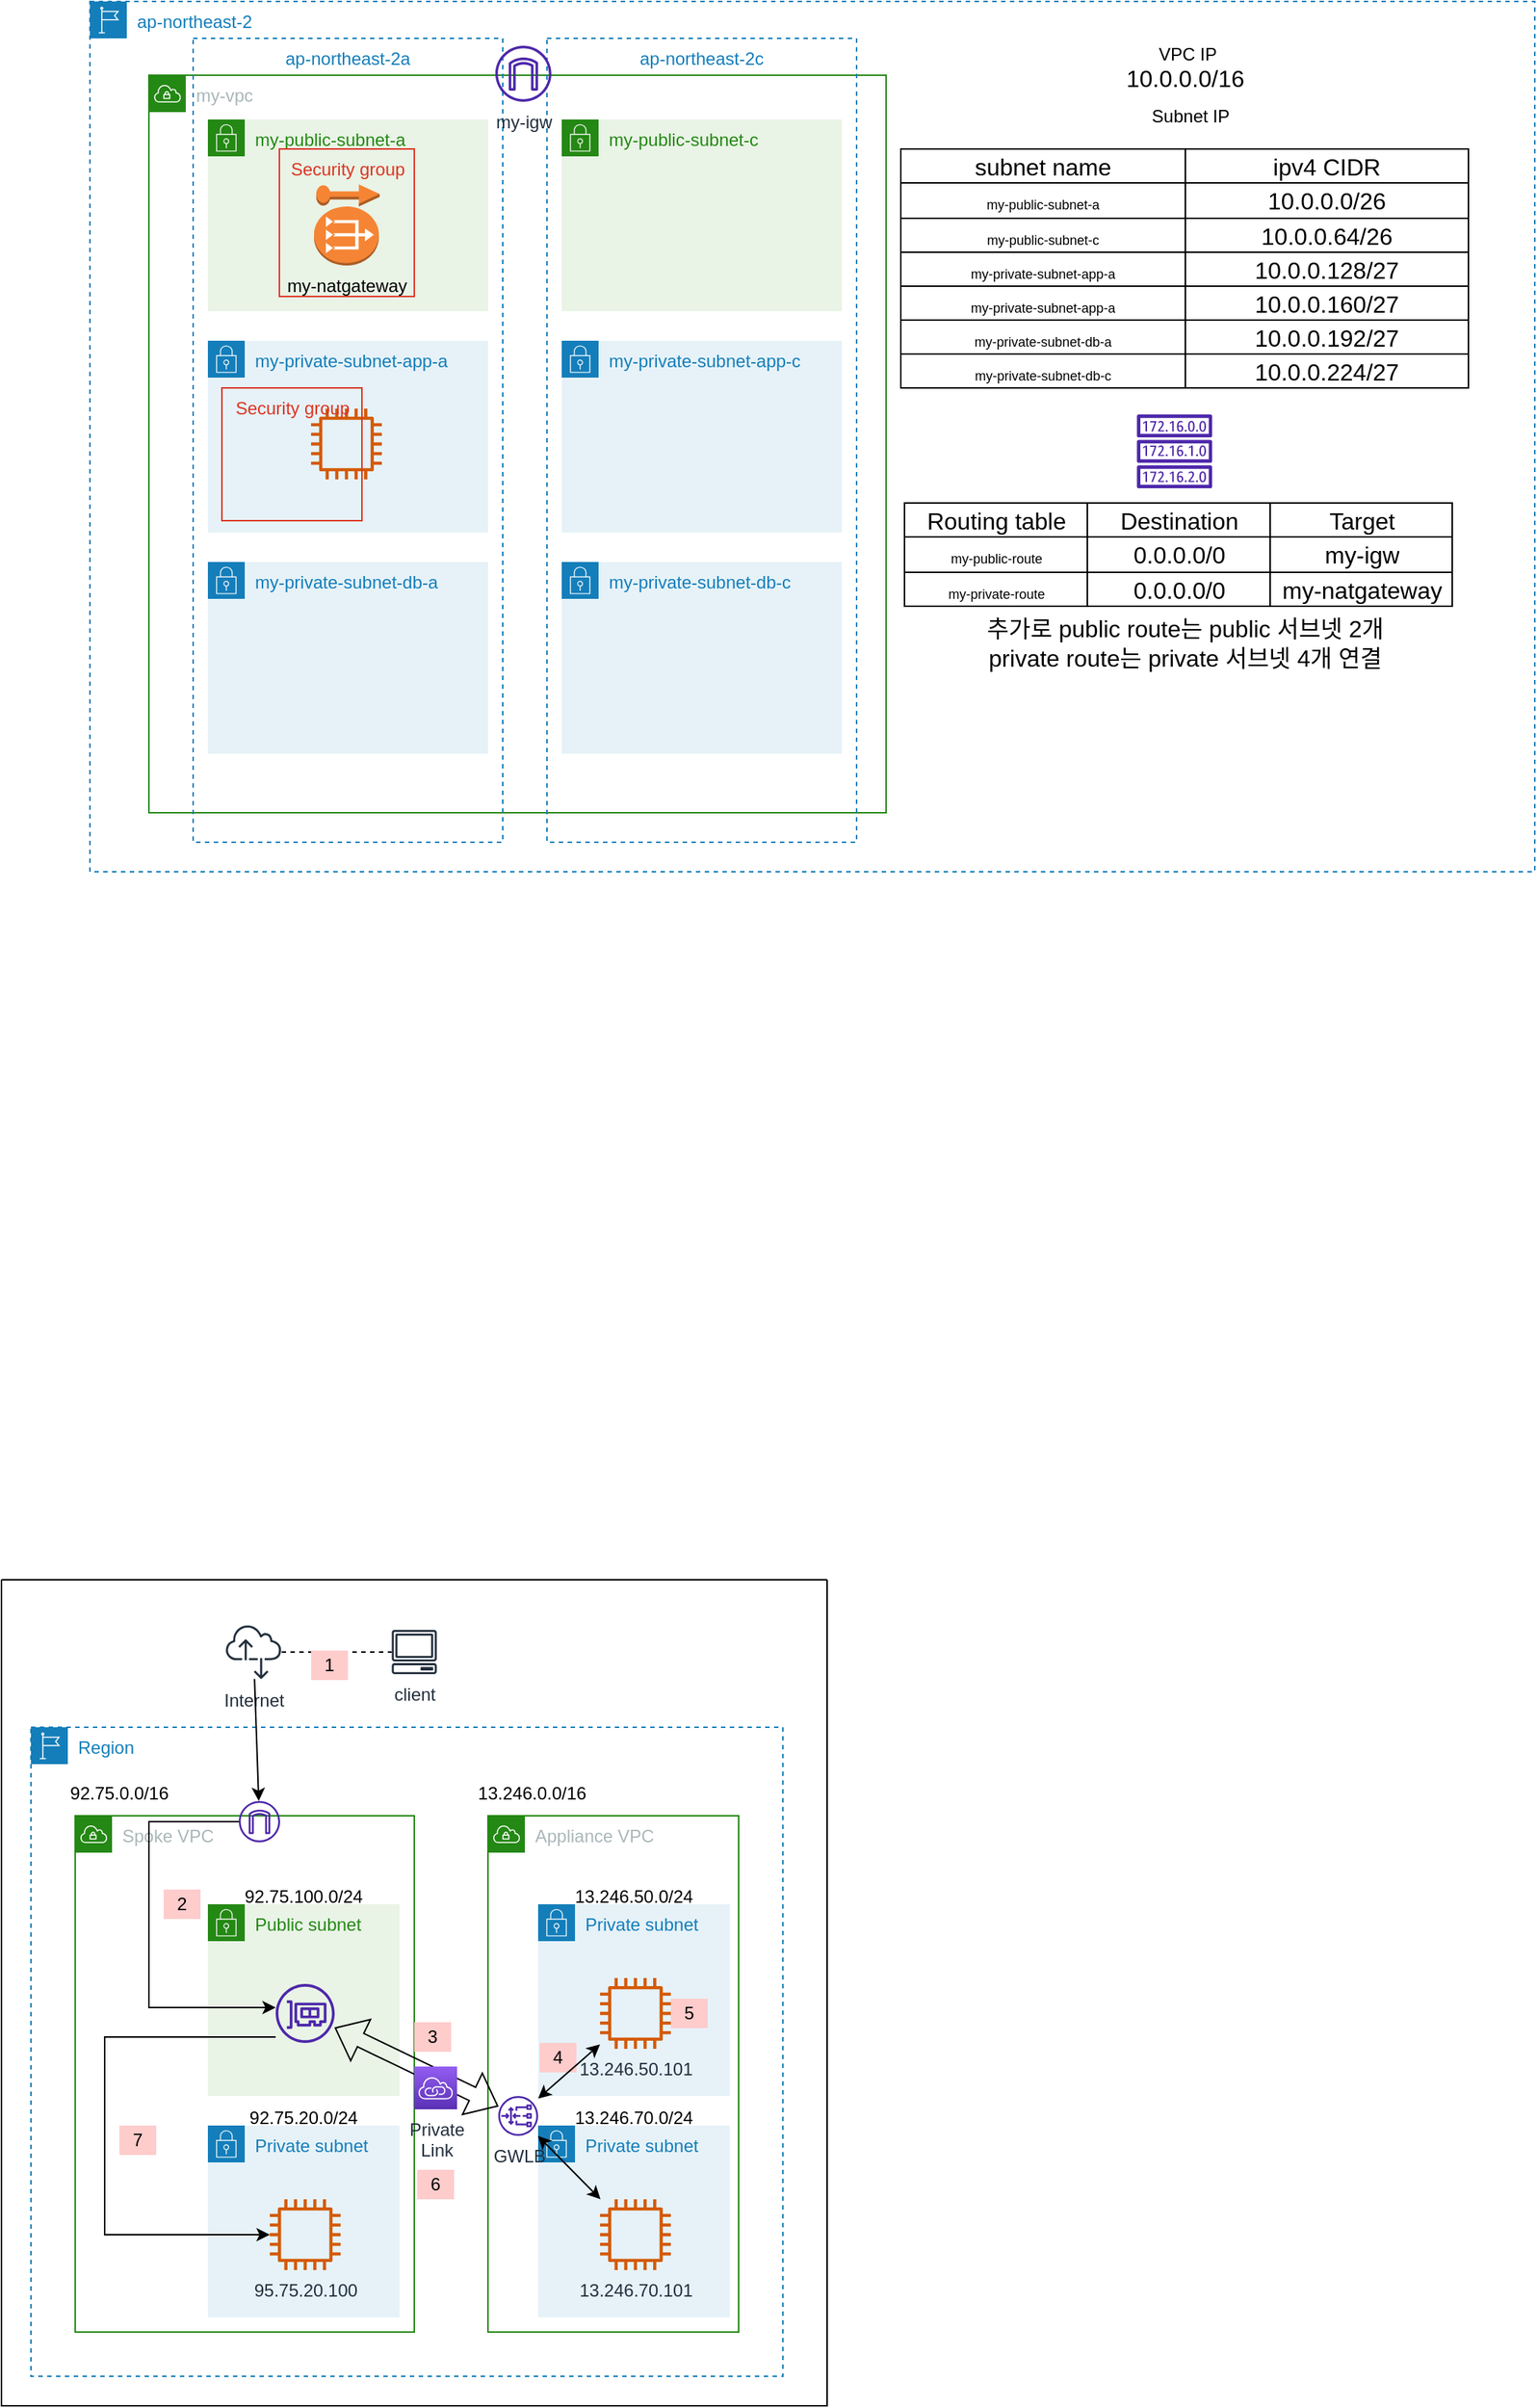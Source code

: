 <mxfile version="21.6.6" type="github">
  <diagram name="페이지-1" id="v46Kw6hZMWN8n9hihEqH">
    <mxGraphModel dx="712" dy="771" grid="1" gridSize="10" guides="1" tooltips="1" connect="1" arrows="1" fold="1" page="1" pageScale="1" pageWidth="827" pageHeight="1169" math="0" shadow="0">
      <root>
        <mxCell id="0" />
        <mxCell id="1" parent="0" />
        <mxCell id="YnKkO9R4rvAmFaV1i0---742" value="" style="swimlane;startSize=0;" parent="1" vertex="1">
          <mxGeometry x="20" y="1140" width="560" height="560" as="geometry" />
        </mxCell>
        <mxCell id="YnKkO9R4rvAmFaV1i0---701" value="Region" style="points=[[0,0],[0.25,0],[0.5,0],[0.75,0],[1,0],[1,0.25],[1,0.5],[1,0.75],[1,1],[0.75,1],[0.5,1],[0.25,1],[0,1],[0,0.75],[0,0.5],[0,0.25]];outlineConnect=0;gradientColor=none;html=1;whiteSpace=wrap;fontSize=12;fontStyle=0;container=1;pointerEvents=0;collapsible=0;recursiveResize=0;shape=mxgraph.aws4.group;grIcon=mxgraph.aws4.group_region;strokeColor=#147EBA;fillColor=none;verticalAlign=top;align=left;spacingLeft=30;fontColor=#147EBA;dashed=1;" parent="YnKkO9R4rvAmFaV1i0---742" vertex="1">
          <mxGeometry x="20" y="100" width="510" height="440" as="geometry" />
        </mxCell>
        <mxCell id="YnKkO9R4rvAmFaV1i0---702" value="Spoke VPC" style="points=[[0,0],[0.25,0],[0.5,0],[0.75,0],[1,0],[1,0.25],[1,0.5],[1,0.75],[1,1],[0.75,1],[0.5,1],[0.25,1],[0,1],[0,0.75],[0,0.5],[0,0.25]];outlineConnect=0;gradientColor=none;html=1;whiteSpace=wrap;fontSize=12;fontStyle=0;container=1;pointerEvents=0;collapsible=0;recursiveResize=0;shape=mxgraph.aws4.group;grIcon=mxgraph.aws4.group_vpc;strokeColor=#248814;fillColor=none;verticalAlign=top;align=left;spacingLeft=30;fontColor=#AAB7B8;dashed=0;" parent="YnKkO9R4rvAmFaV1i0---701" vertex="1">
          <mxGeometry x="30" y="60" width="230" height="350" as="geometry" />
        </mxCell>
        <mxCell id="YnKkO9R4rvAmFaV1i0---707" value="Public subnet" style="points=[[0,0],[0.25,0],[0.5,0],[0.75,0],[1,0],[1,0.25],[1,0.5],[1,0.75],[1,1],[0.75,1],[0.5,1],[0.25,1],[0,1],[0,0.75],[0,0.5],[0,0.25]];outlineConnect=0;gradientColor=none;html=1;whiteSpace=wrap;fontSize=12;fontStyle=0;container=1;pointerEvents=0;collapsible=0;recursiveResize=0;shape=mxgraph.aws4.group;grIcon=mxgraph.aws4.group_security_group;grStroke=0;strokeColor=#248814;fillColor=#E9F3E6;verticalAlign=top;align=left;spacingLeft=30;fontColor=#248814;dashed=0;" parent="YnKkO9R4rvAmFaV1i0---702" vertex="1">
          <mxGeometry x="90" y="60" width="130" height="130" as="geometry" />
        </mxCell>
        <mxCell id="YnKkO9R4rvAmFaV1i0---709" value="" style="sketch=0;outlineConnect=0;fontColor=#232F3E;gradientColor=none;fillColor=#4D27AA;strokeColor=none;dashed=0;verticalLabelPosition=bottom;verticalAlign=top;align=center;html=1;fontSize=12;fontStyle=0;aspect=fixed;pointerEvents=1;shape=mxgraph.aws4.elastic_network_interface;" parent="YnKkO9R4rvAmFaV1i0---707" vertex="1">
          <mxGeometry x="46" y="54" width="40" height="40" as="geometry" />
        </mxCell>
        <mxCell id="YnKkO9R4rvAmFaV1i0---708" value="Private subnet" style="points=[[0,0],[0.25,0],[0.5,0],[0.75,0],[1,0],[1,0.25],[1,0.5],[1,0.75],[1,1],[0.75,1],[0.5,1],[0.25,1],[0,1],[0,0.75],[0,0.5],[0,0.25]];outlineConnect=0;gradientColor=none;html=1;whiteSpace=wrap;fontSize=12;fontStyle=0;container=1;pointerEvents=0;collapsible=0;recursiveResize=0;shape=mxgraph.aws4.group;grIcon=mxgraph.aws4.group_security_group;grStroke=0;strokeColor=#147EBA;fillColor=#E6F2F8;verticalAlign=top;align=left;spacingLeft=30;fontColor=#147EBA;dashed=0;" parent="YnKkO9R4rvAmFaV1i0---702" vertex="1">
          <mxGeometry x="90" y="210" width="130" height="130" as="geometry" />
        </mxCell>
        <mxCell id="YnKkO9R4rvAmFaV1i0---710" value="95.75.20.100" style="sketch=0;outlineConnect=0;fontColor=#232F3E;gradientColor=none;fillColor=#D45B07;strokeColor=none;dashed=0;verticalLabelPosition=bottom;verticalAlign=top;align=center;html=1;fontSize=12;fontStyle=0;aspect=fixed;pointerEvents=1;shape=mxgraph.aws4.instance2;" parent="YnKkO9R4rvAmFaV1i0---708" vertex="1">
          <mxGeometry x="42" y="50" width="48" height="48" as="geometry" />
        </mxCell>
        <mxCell id="YnKkO9R4rvAmFaV1i0---711" value="92.75.100.0/24" style="text;html=1;strokeColor=none;fillColor=none;align=center;verticalAlign=middle;whiteSpace=wrap;rounded=0;" parent="YnKkO9R4rvAmFaV1i0---702" vertex="1">
          <mxGeometry x="125" y="40" width="60" height="30" as="geometry" />
        </mxCell>
        <mxCell id="YnKkO9R4rvAmFaV1i0---718" value="92.75.20.0/24" style="text;html=1;strokeColor=none;fillColor=none;align=center;verticalAlign=middle;whiteSpace=wrap;rounded=0;" parent="YnKkO9R4rvAmFaV1i0---702" vertex="1">
          <mxGeometry x="125" y="190" width="60" height="30" as="geometry" />
        </mxCell>
        <mxCell id="YnKkO9R4rvAmFaV1i0---733" value="2" style="text;html=1;strokeColor=none;fillColor=#FFCCCC;align=center;verticalAlign=middle;whiteSpace=wrap;rounded=0;" parent="YnKkO9R4rvAmFaV1i0---702" vertex="1">
          <mxGeometry x="60" y="50" width="25" height="20" as="geometry" />
        </mxCell>
        <mxCell id="YnKkO9R4rvAmFaV1i0---738" style="edgeStyle=orthogonalEdgeStyle;rounded=0;orthogonalLoop=1;jettySize=auto;html=1;" parent="YnKkO9R4rvAmFaV1i0---702" source="YnKkO9R4rvAmFaV1i0---709" target="YnKkO9R4rvAmFaV1i0---710" edge="1">
          <mxGeometry relative="1" as="geometry">
            <Array as="points">
              <mxPoint x="20" y="150" />
              <mxPoint x="20" y="284" />
            </Array>
          </mxGeometry>
        </mxCell>
        <mxCell id="YnKkO9R4rvAmFaV1i0---741" value="7" style="text;html=1;strokeColor=none;fillColor=#FFCCCC;align=center;verticalAlign=middle;whiteSpace=wrap;rounded=0;" parent="YnKkO9R4rvAmFaV1i0---702" vertex="1">
          <mxGeometry x="30" y="210" width="25" height="20" as="geometry" />
        </mxCell>
        <mxCell id="YnKkO9R4rvAmFaV1i0---703" value="92.75.0.0/16" style="text;html=1;strokeColor=none;fillColor=none;align=center;verticalAlign=middle;whiteSpace=wrap;rounded=0;" parent="YnKkO9R4rvAmFaV1i0---701" vertex="1">
          <mxGeometry x="30" y="30" width="60" height="30" as="geometry" />
        </mxCell>
        <mxCell id="YnKkO9R4rvAmFaV1i0---729" style="edgeStyle=orthogonalEdgeStyle;rounded=0;orthogonalLoop=1;jettySize=auto;html=1;" parent="YnKkO9R4rvAmFaV1i0---701" source="YnKkO9R4rvAmFaV1i0---704" target="YnKkO9R4rvAmFaV1i0---709" edge="1">
          <mxGeometry relative="1" as="geometry">
            <Array as="points">
              <mxPoint x="80" y="64" />
              <mxPoint x="80" y="190" />
            </Array>
          </mxGeometry>
        </mxCell>
        <mxCell id="YnKkO9R4rvAmFaV1i0---704" value="" style="sketch=0;outlineConnect=0;fontColor=#232F3E;gradientColor=none;fillColor=#4D27AA;strokeColor=none;dashed=0;verticalLabelPosition=bottom;verticalAlign=top;align=center;html=1;fontSize=12;fontStyle=0;aspect=fixed;pointerEvents=1;shape=mxgraph.aws4.internet_gateway;" parent="YnKkO9R4rvAmFaV1i0---701" vertex="1">
          <mxGeometry x="141" y="50" width="28" height="28" as="geometry" />
        </mxCell>
        <mxCell id="YnKkO9R4rvAmFaV1i0---712" value="Appliance VPC" style="points=[[0,0],[0.25,0],[0.5,0],[0.75,0],[1,0],[1,0.25],[1,0.5],[1,0.75],[1,1],[0.75,1],[0.5,1],[0.25,1],[0,1],[0,0.75],[0,0.5],[0,0.25]];outlineConnect=0;gradientColor=none;html=1;whiteSpace=wrap;fontSize=12;fontStyle=0;container=1;pointerEvents=0;collapsible=0;recursiveResize=0;shape=mxgraph.aws4.group;grIcon=mxgraph.aws4.group_vpc;strokeColor=#248814;fillColor=none;verticalAlign=top;align=left;spacingLeft=30;fontColor=#AAB7B8;dashed=0;" parent="YnKkO9R4rvAmFaV1i0---701" vertex="1">
          <mxGeometry x="310" y="60" width="170" height="350" as="geometry" />
        </mxCell>
        <mxCell id="YnKkO9R4rvAmFaV1i0---714" value="Private subnet" style="points=[[0,0],[0.25,0],[0.5,0],[0.75,0],[1,0],[1,0.25],[1,0.5],[1,0.75],[1,1],[0.75,1],[0.5,1],[0.25,1],[0,1],[0,0.75],[0,0.5],[0,0.25]];outlineConnect=0;gradientColor=none;html=1;whiteSpace=wrap;fontSize=12;fontStyle=0;container=1;pointerEvents=0;collapsible=0;recursiveResize=0;shape=mxgraph.aws4.group;grIcon=mxgraph.aws4.group_security_group;grStroke=0;strokeColor=#147EBA;fillColor=#E6F2F8;verticalAlign=top;align=left;spacingLeft=30;fontColor=#147EBA;dashed=0;" parent="YnKkO9R4rvAmFaV1i0---712" vertex="1">
          <mxGeometry x="34" y="60" width="130" height="130" as="geometry" />
        </mxCell>
        <mxCell id="YnKkO9R4rvAmFaV1i0---715" value="13.246.50.101" style="sketch=0;outlineConnect=0;fontColor=#232F3E;gradientColor=none;fillColor=#D45B07;strokeColor=none;dashed=0;verticalLabelPosition=bottom;verticalAlign=top;align=center;html=1;fontSize=12;fontStyle=0;aspect=fixed;pointerEvents=1;shape=mxgraph.aws4.instance2;" parent="YnKkO9R4rvAmFaV1i0---714" vertex="1">
          <mxGeometry x="42" y="50" width="48" height="48" as="geometry" />
        </mxCell>
        <mxCell id="YnKkO9R4rvAmFaV1i0---735" value="4" style="text;html=1;strokeColor=none;fillColor=#FFCCCC;align=center;verticalAlign=middle;whiteSpace=wrap;rounded=0;" parent="YnKkO9R4rvAmFaV1i0---714" vertex="1">
          <mxGeometry x="1" y="94" width="25" height="20" as="geometry" />
        </mxCell>
        <mxCell id="YnKkO9R4rvAmFaV1i0---739" value="5" style="text;html=1;strokeColor=none;fillColor=#FFCCCC;align=center;verticalAlign=middle;whiteSpace=wrap;rounded=0;" parent="YnKkO9R4rvAmFaV1i0---714" vertex="1">
          <mxGeometry x="90" y="64" width="25" height="20" as="geometry" />
        </mxCell>
        <mxCell id="YnKkO9R4rvAmFaV1i0---716" value="Private subnet" style="points=[[0,0],[0.25,0],[0.5,0],[0.75,0],[1,0],[1,0.25],[1,0.5],[1,0.75],[1,1],[0.75,1],[0.5,1],[0.25,1],[0,1],[0,0.75],[0,0.5],[0,0.25]];outlineConnect=0;gradientColor=none;html=1;whiteSpace=wrap;fontSize=12;fontStyle=0;container=1;pointerEvents=0;collapsible=0;recursiveResize=0;shape=mxgraph.aws4.group;grIcon=mxgraph.aws4.group_security_group;grStroke=0;strokeColor=#147EBA;fillColor=#E6F2F8;verticalAlign=top;align=left;spacingLeft=30;fontColor=#147EBA;dashed=0;" parent="YnKkO9R4rvAmFaV1i0---712" vertex="1">
          <mxGeometry x="34" y="210" width="130" height="130" as="geometry" />
        </mxCell>
        <mxCell id="YnKkO9R4rvAmFaV1i0---717" value="13.246.70.101" style="sketch=0;outlineConnect=0;fontColor=#232F3E;gradientColor=none;fillColor=#D45B07;strokeColor=none;dashed=0;verticalLabelPosition=bottom;verticalAlign=top;align=center;html=1;fontSize=12;fontStyle=0;aspect=fixed;pointerEvents=1;shape=mxgraph.aws4.instance2;" parent="YnKkO9R4rvAmFaV1i0---716" vertex="1">
          <mxGeometry x="42" y="50" width="48" height="48" as="geometry" />
        </mxCell>
        <mxCell id="YnKkO9R4rvAmFaV1i0---720" value="13.246.50.0/24" style="text;html=1;strokeColor=none;fillColor=none;align=center;verticalAlign=middle;whiteSpace=wrap;rounded=0;" parent="YnKkO9R4rvAmFaV1i0---712" vertex="1">
          <mxGeometry x="69" y="40" width="60" height="30" as="geometry" />
        </mxCell>
        <mxCell id="YnKkO9R4rvAmFaV1i0---721" value="13.246.70.0/24" style="text;html=1;strokeColor=none;fillColor=none;align=center;verticalAlign=middle;whiteSpace=wrap;rounded=0;" parent="YnKkO9R4rvAmFaV1i0---712" vertex="1">
          <mxGeometry x="69" y="190" width="60" height="30" as="geometry" />
        </mxCell>
        <mxCell id="YnKkO9R4rvAmFaV1i0---722" value="GWLB" style="sketch=0;outlineConnect=0;fontColor=#232F3E;gradientColor=none;fillColor=#4D27AA;strokeColor=none;dashed=0;verticalLabelPosition=bottom;verticalAlign=top;align=center;html=1;fontSize=12;fontStyle=0;aspect=fixed;pointerEvents=1;shape=mxgraph.aws4.gateway_load_balancer;" parent="YnKkO9R4rvAmFaV1i0---712" vertex="1">
          <mxGeometry x="7" y="190" width="27" height="27" as="geometry" />
        </mxCell>
        <mxCell id="YnKkO9R4rvAmFaV1i0---725" value="" style="endArrow=classic;startArrow=classic;html=1;rounded=0;" parent="YnKkO9R4rvAmFaV1i0---712" source="YnKkO9R4rvAmFaV1i0---722" target="YnKkO9R4rvAmFaV1i0---715" edge="1">
          <mxGeometry width="50" height="50" relative="1" as="geometry">
            <mxPoint x="10" y="180" as="sourcePoint" />
            <mxPoint x="60" y="130" as="targetPoint" />
          </mxGeometry>
        </mxCell>
        <mxCell id="YnKkO9R4rvAmFaV1i0---726" value="" style="endArrow=classic;startArrow=classic;html=1;rounded=0;" parent="YnKkO9R4rvAmFaV1i0---712" source="YnKkO9R4rvAmFaV1i0---722" target="YnKkO9R4rvAmFaV1i0---717" edge="1">
          <mxGeometry width="50" height="50" relative="1" as="geometry">
            <mxPoint x="20" y="300" as="sourcePoint" />
            <mxPoint x="70" y="250" as="targetPoint" />
          </mxGeometry>
        </mxCell>
        <mxCell id="YnKkO9R4rvAmFaV1i0---713" value="13.246.0.0/16" style="text;html=1;strokeColor=none;fillColor=none;align=center;verticalAlign=middle;whiteSpace=wrap;rounded=0;" parent="YnKkO9R4rvAmFaV1i0---701" vertex="1">
          <mxGeometry x="310" y="30" width="60" height="30" as="geometry" />
        </mxCell>
        <mxCell id="YnKkO9R4rvAmFaV1i0---723" value="" style="shape=flexArrow;endArrow=classic;startArrow=classic;html=1;rounded=0;" parent="YnKkO9R4rvAmFaV1i0---701" source="YnKkO9R4rvAmFaV1i0---709" target="YnKkO9R4rvAmFaV1i0---722" edge="1">
          <mxGeometry width="100" height="100" relative="1" as="geometry">
            <mxPoint x="350" y="-30" as="sourcePoint" />
            <mxPoint x="470" y="-30" as="targetPoint" />
          </mxGeometry>
        </mxCell>
        <mxCell id="YnKkO9R4rvAmFaV1i0---719" value="Private&lt;br&gt;Link" style="sketch=0;points=[[0,0,0],[0.25,0,0],[0.5,0,0],[0.75,0,0],[1,0,0],[0,1,0],[0.25,1,0],[0.5,1,0],[0.75,1,0],[1,1,0],[0,0.25,0],[0,0.5,0],[0,0.75,0],[1,0.25,0],[1,0.5,0],[1,0.75,0]];outlineConnect=0;fontColor=#232F3E;gradientColor=#945DF2;gradientDirection=north;fillColor=#5A30B5;strokeColor=#ffffff;dashed=0;verticalLabelPosition=bottom;verticalAlign=top;align=center;html=1;fontSize=12;fontStyle=0;aspect=fixed;shape=mxgraph.aws4.resourceIcon;resIcon=mxgraph.aws4.vpc_privatelink;" parent="YnKkO9R4rvAmFaV1i0---701" vertex="1">
          <mxGeometry x="260" y="230" width="29" height="29" as="geometry" />
        </mxCell>
        <mxCell id="YnKkO9R4rvAmFaV1i0---734" value="3" style="text;html=1;strokeColor=none;fillColor=#FFCCCC;align=center;verticalAlign=middle;whiteSpace=wrap;rounded=0;" parent="YnKkO9R4rvAmFaV1i0---701" vertex="1">
          <mxGeometry x="260" y="200" width="25" height="20" as="geometry" />
        </mxCell>
        <mxCell id="YnKkO9R4rvAmFaV1i0---740" value="6" style="text;html=1;strokeColor=none;fillColor=#FFCCCC;align=center;verticalAlign=middle;whiteSpace=wrap;rounded=0;" parent="YnKkO9R4rvAmFaV1i0---701" vertex="1">
          <mxGeometry x="262" y="300" width="25" height="20" as="geometry" />
        </mxCell>
        <mxCell id="YnKkO9R4rvAmFaV1i0---705" value="Internet" style="sketch=0;outlineConnect=0;fontColor=#232F3E;gradientColor=none;fillColor=#232F3D;strokeColor=none;dashed=0;verticalLabelPosition=bottom;verticalAlign=top;align=center;html=1;fontSize=12;fontStyle=0;aspect=fixed;pointerEvents=1;shape=mxgraph.aws4.internet_alt2;" parent="YnKkO9R4rvAmFaV1i0---742" vertex="1">
          <mxGeometry x="152" y="30" width="38" height="38" as="geometry" />
        </mxCell>
        <mxCell id="YnKkO9R4rvAmFaV1i0---728" style="rounded=0;orthogonalLoop=1;jettySize=auto;html=1;" parent="YnKkO9R4rvAmFaV1i0---742" source="YnKkO9R4rvAmFaV1i0---705" target="YnKkO9R4rvAmFaV1i0---704" edge="1">
          <mxGeometry relative="1" as="geometry" />
        </mxCell>
        <mxCell id="YnKkO9R4rvAmFaV1i0---706" value="client" style="sketch=0;outlineConnect=0;fontColor=#232F3E;gradientColor=none;fillColor=#232F3D;strokeColor=none;dashed=0;verticalLabelPosition=bottom;verticalAlign=top;align=center;html=1;fontSize=12;fontStyle=0;aspect=fixed;pointerEvents=1;shape=mxgraph.aws4.client;" parent="YnKkO9R4rvAmFaV1i0---742" vertex="1">
          <mxGeometry x="264.61" y="34" width="30.79" height="30" as="geometry" />
        </mxCell>
        <mxCell id="YnKkO9R4rvAmFaV1i0---727" value="" style="endArrow=none;dashed=1;html=1;rounded=0;" parent="YnKkO9R4rvAmFaV1i0---742" source="YnKkO9R4rvAmFaV1i0---705" target="YnKkO9R4rvAmFaV1i0---706" edge="1">
          <mxGeometry width="50" height="50" relative="1" as="geometry">
            <mxPoint x="210" y="60" as="sourcePoint" />
            <mxPoint x="260" y="10" as="targetPoint" />
          </mxGeometry>
        </mxCell>
        <mxCell id="YnKkO9R4rvAmFaV1i0---732" value="1" style="text;html=1;strokeColor=none;fillColor=#FFCCCC;align=center;verticalAlign=middle;whiteSpace=wrap;rounded=0;" parent="YnKkO9R4rvAmFaV1i0---742" vertex="1">
          <mxGeometry x="210" y="48" width="25" height="20" as="geometry" />
        </mxCell>
        <mxCell id="Re4XzMObqfCqmsB2IL9Q-1" value="ap-northeast-2" style="points=[[0,0],[0.25,0],[0.5,0],[0.75,0],[1,0],[1,0.25],[1,0.5],[1,0.75],[1,1],[0.75,1],[0.5,1],[0.25,1],[0,1],[0,0.75],[0,0.5],[0,0.25]];outlineConnect=0;gradientColor=none;html=1;whiteSpace=wrap;fontSize=12;fontStyle=0;container=1;pointerEvents=0;collapsible=0;recursiveResize=0;shape=mxgraph.aws4.group;grIcon=mxgraph.aws4.group_region;strokeColor=#147EBA;fillColor=none;verticalAlign=top;align=left;spacingLeft=30;fontColor=#147EBA;dashed=1;" vertex="1" parent="1">
          <mxGeometry x="80" y="70" width="980" height="590" as="geometry" />
        </mxCell>
        <mxCell id="Re4XzMObqfCqmsB2IL9Q-2" value="my-vpc" style="points=[[0,0],[0.25,0],[0.5,0],[0.75,0],[1,0],[1,0.25],[1,0.5],[1,0.75],[1,1],[0.75,1],[0.5,1],[0.25,1],[0,1],[0,0.75],[0,0.5],[0,0.25]];outlineConnect=0;gradientColor=none;html=1;whiteSpace=wrap;fontSize=12;fontStyle=0;container=1;pointerEvents=0;collapsible=0;recursiveResize=0;shape=mxgraph.aws4.group;grIcon=mxgraph.aws4.group_vpc;strokeColor=#248814;fillColor=none;verticalAlign=top;align=left;spacingLeft=30;fontColor=#AAB7B8;dashed=0;" vertex="1" parent="Re4XzMObqfCqmsB2IL9Q-1">
          <mxGeometry x="40" y="50" width="500" height="500" as="geometry" />
        </mxCell>
        <mxCell id="Re4XzMObqfCqmsB2IL9Q-4" value="ap-northeast-2c" style="fillColor=none;strokeColor=#147EBA;dashed=1;verticalAlign=top;fontStyle=0;fontColor=#147EBA;whiteSpace=wrap;html=1;" vertex="1" parent="Re4XzMObqfCqmsB2IL9Q-2">
          <mxGeometry x="270" y="-25" width="210" height="545" as="geometry" />
        </mxCell>
        <mxCell id="Re4XzMObqfCqmsB2IL9Q-3" value="ap-northeast-2a" style="fillColor=none;strokeColor=#147EBA;dashed=1;verticalAlign=top;fontStyle=0;fontColor=#147EBA;whiteSpace=wrap;html=1;" vertex="1" parent="Re4XzMObqfCqmsB2IL9Q-2">
          <mxGeometry x="30" y="-25" width="210" height="545" as="geometry" />
        </mxCell>
        <mxCell id="Re4XzMObqfCqmsB2IL9Q-5" value="my-public-subnet-a" style="points=[[0,0],[0.25,0],[0.5,0],[0.75,0],[1,0],[1,0.25],[1,0.5],[1,0.75],[1,1],[0.75,1],[0.5,1],[0.25,1],[0,1],[0,0.75],[0,0.5],[0,0.25]];outlineConnect=0;gradientColor=none;html=1;whiteSpace=wrap;fontSize=12;fontStyle=0;container=1;pointerEvents=0;collapsible=0;recursiveResize=0;shape=mxgraph.aws4.group;grIcon=mxgraph.aws4.group_security_group;grStroke=0;strokeColor=#248814;fillColor=#E9F3E6;verticalAlign=top;align=left;spacingLeft=30;fontColor=#248814;dashed=0;" vertex="1" parent="Re4XzMObqfCqmsB2IL9Q-2">
          <mxGeometry x="40" y="30" width="190" height="130" as="geometry" />
        </mxCell>
        <mxCell id="Re4XzMObqfCqmsB2IL9Q-70" value="Security group" style="fillColor=none;strokeColor=#DD3522;verticalAlign=top;fontStyle=0;fontColor=#DD3522;whiteSpace=wrap;html=1;" vertex="1" parent="Re4XzMObqfCqmsB2IL9Q-5">
          <mxGeometry x="48.5" y="20" width="91.5" height="100" as="geometry" />
        </mxCell>
        <mxCell id="Re4XzMObqfCqmsB2IL9Q-12" value="my-natgateway" style="outlineConnect=0;dashed=0;verticalLabelPosition=bottom;verticalAlign=top;align=center;html=1;shape=mxgraph.aws3.vpc_nat_gateway;fillColor=#F58534;gradientColor=none;" vertex="1" parent="Re4XzMObqfCqmsB2IL9Q-5">
          <mxGeometry x="72" y="59" width="44" height="40" as="geometry" />
        </mxCell>
        <mxCell id="Re4XzMObqfCqmsB2IL9Q-42" value="" style="outlineConnect=0;dashed=0;verticalLabelPosition=bottom;verticalAlign=top;align=center;html=1;shape=mxgraph.aws3.elastic_ip;fillColor=#F58534;gradientColor=none;" vertex="1" parent="Re4XzMObqfCqmsB2IL9Q-5">
          <mxGeometry x="73.5" y="44" width="43" height="15" as="geometry" />
        </mxCell>
        <mxCell id="Re4XzMObqfCqmsB2IL9Q-6" value="my-private-subnet-app-a" style="points=[[0,0],[0.25,0],[0.5,0],[0.75,0],[1,0],[1,0.25],[1,0.5],[1,0.75],[1,1],[0.75,1],[0.5,1],[0.25,1],[0,1],[0,0.75],[0,0.5],[0,0.25]];outlineConnect=0;gradientColor=none;html=1;whiteSpace=wrap;fontSize=12;fontStyle=0;container=1;pointerEvents=0;collapsible=0;recursiveResize=0;shape=mxgraph.aws4.group;grIcon=mxgraph.aws4.group_security_group;grStroke=0;strokeColor=#147EBA;fillColor=#E6F2F8;verticalAlign=top;align=left;spacingLeft=30;fontColor=#147EBA;dashed=0;" vertex="1" parent="Re4XzMObqfCqmsB2IL9Q-2">
          <mxGeometry x="40" y="180" width="190" height="130" as="geometry" />
        </mxCell>
        <mxCell id="Re4XzMObqfCqmsB2IL9Q-43" value="" style="sketch=0;outlineConnect=0;fontColor=#232F3E;gradientColor=none;fillColor=#D45B07;strokeColor=none;dashed=0;verticalLabelPosition=bottom;verticalAlign=top;align=center;html=1;fontSize=12;fontStyle=0;aspect=fixed;pointerEvents=1;shape=mxgraph.aws4.instance2;" vertex="1" parent="Re4XzMObqfCqmsB2IL9Q-6">
          <mxGeometry x="70" y="46" width="48" height="48" as="geometry" />
        </mxCell>
        <mxCell id="Re4XzMObqfCqmsB2IL9Q-71" value="Security group" style="fillColor=none;strokeColor=#DD3522;verticalAlign=top;fontStyle=0;fontColor=#DD3522;whiteSpace=wrap;html=1;" vertex="1" parent="Re4XzMObqfCqmsB2IL9Q-6">
          <mxGeometry x="9.5" y="32" width="95" height="90" as="geometry" />
        </mxCell>
        <mxCell id="Re4XzMObqfCqmsB2IL9Q-7" value="my-private-subnet-db-a" style="points=[[0,0],[0.25,0],[0.5,0],[0.75,0],[1,0],[1,0.25],[1,0.5],[1,0.75],[1,1],[0.75,1],[0.5,1],[0.25,1],[0,1],[0,0.75],[0,0.5],[0,0.25]];outlineConnect=0;gradientColor=none;html=1;whiteSpace=wrap;fontSize=12;fontStyle=0;container=1;pointerEvents=0;collapsible=0;recursiveResize=0;shape=mxgraph.aws4.group;grIcon=mxgraph.aws4.group_security_group;grStroke=0;strokeColor=#147EBA;fillColor=#E6F2F8;verticalAlign=top;align=left;spacingLeft=30;fontColor=#147EBA;dashed=0;" vertex="1" parent="Re4XzMObqfCqmsB2IL9Q-2">
          <mxGeometry x="40" y="330" width="190" height="130" as="geometry" />
        </mxCell>
        <mxCell id="Re4XzMObqfCqmsB2IL9Q-8" value="my-public-subnet-c" style="points=[[0,0],[0.25,0],[0.5,0],[0.75,0],[1,0],[1,0.25],[1,0.5],[1,0.75],[1,1],[0.75,1],[0.5,1],[0.25,1],[0,1],[0,0.75],[0,0.5],[0,0.25]];outlineConnect=0;gradientColor=none;html=1;whiteSpace=wrap;fontSize=12;fontStyle=0;container=1;pointerEvents=0;collapsible=0;recursiveResize=0;shape=mxgraph.aws4.group;grIcon=mxgraph.aws4.group_security_group;grStroke=0;strokeColor=#248814;fillColor=#E9F3E6;verticalAlign=top;align=left;spacingLeft=30;fontColor=#248814;dashed=0;" vertex="1" parent="Re4XzMObqfCqmsB2IL9Q-2">
          <mxGeometry x="280" y="30" width="190" height="130" as="geometry" />
        </mxCell>
        <mxCell id="Re4XzMObqfCqmsB2IL9Q-10" value="my-private-subnet-app-c" style="points=[[0,0],[0.25,0],[0.5,0],[0.75,0],[1,0],[1,0.25],[1,0.5],[1,0.75],[1,1],[0.75,1],[0.5,1],[0.25,1],[0,1],[0,0.75],[0,0.5],[0,0.25]];outlineConnect=0;gradientColor=none;html=1;whiteSpace=wrap;fontSize=12;fontStyle=0;container=1;pointerEvents=0;collapsible=0;recursiveResize=0;shape=mxgraph.aws4.group;grIcon=mxgraph.aws4.group_security_group;grStroke=0;strokeColor=#147EBA;fillColor=#E6F2F8;verticalAlign=top;align=left;spacingLeft=30;fontColor=#147EBA;dashed=0;" vertex="1" parent="Re4XzMObqfCqmsB2IL9Q-2">
          <mxGeometry x="280" y="180" width="190" height="130" as="geometry" />
        </mxCell>
        <mxCell id="Re4XzMObqfCqmsB2IL9Q-11" value="my-private-subnet-db-c" style="points=[[0,0],[0.25,0],[0.5,0],[0.75,0],[1,0],[1,0.25],[1,0.5],[1,0.75],[1,1],[0.75,1],[0.5,1],[0.25,1],[0,1],[0,0.75],[0,0.5],[0,0.25]];outlineConnect=0;gradientColor=none;html=1;whiteSpace=wrap;fontSize=12;fontStyle=0;container=1;pointerEvents=0;collapsible=0;recursiveResize=0;shape=mxgraph.aws4.group;grIcon=mxgraph.aws4.group_security_group;grStroke=0;strokeColor=#147EBA;fillColor=#E6F2F8;verticalAlign=top;align=left;spacingLeft=30;fontColor=#147EBA;dashed=0;" vertex="1" parent="Re4XzMObqfCqmsB2IL9Q-2">
          <mxGeometry x="280" y="330" width="190" height="130" as="geometry" />
        </mxCell>
        <mxCell id="Re4XzMObqfCqmsB2IL9Q-13" value="" style="sketch=0;outlineConnect=0;fontColor=#232F3E;gradientColor=none;fillColor=#4D27AA;strokeColor=none;dashed=0;verticalLabelPosition=bottom;verticalAlign=top;align=center;html=1;fontSize=12;fontStyle=0;aspect=fixed;pointerEvents=1;shape=mxgraph.aws4.route_table;" vertex="1" parent="Re4XzMObqfCqmsB2IL9Q-1">
          <mxGeometry x="710" y="280" width="51.32" height="50" as="geometry" />
        </mxCell>
        <mxCell id="Re4XzMObqfCqmsB2IL9Q-14" value="&amp;nbsp;VPC IP&lt;br&gt;&lt;font style=&quot;font-size: 16px;&quot;&gt;10.0.0.0/16&lt;/font&gt;" style="text;html=1;strokeColor=none;fillColor=none;align=center;verticalAlign=middle;whiteSpace=wrap;rounded=0;" vertex="1" parent="Re4XzMObqfCqmsB2IL9Q-1">
          <mxGeometry x="687.5" y="30" width="110" height="30" as="geometry" />
        </mxCell>
        <mxCell id="Re4XzMObqfCqmsB2IL9Q-15" value="&amp;nbsp;Subnet IP" style="text;html=1;strokeColor=none;fillColor=none;align=center;verticalAlign=middle;whiteSpace=wrap;rounded=0;" vertex="1" parent="Re4XzMObqfCqmsB2IL9Q-1">
          <mxGeometry x="690" y="68" width="110" height="20" as="geometry" />
        </mxCell>
        <mxCell id="Re4XzMObqfCqmsB2IL9Q-41" value="my-igw" style="sketch=0;outlineConnect=0;fontColor=#232F3E;gradientColor=none;fillColor=#4D27AA;strokeColor=none;dashed=0;verticalLabelPosition=bottom;verticalAlign=top;align=center;html=1;fontSize=12;fontStyle=0;aspect=fixed;pointerEvents=1;shape=mxgraph.aws4.internet_gateway;" vertex="1" parent="Re4XzMObqfCqmsB2IL9Q-1">
          <mxGeometry x="275" y="30" width="38" height="38" as="geometry" />
        </mxCell>
        <mxCell id="Re4XzMObqfCqmsB2IL9Q-16" value="" style="shape=table;startSize=0;container=1;collapsible=0;childLayout=tableLayout;fontSize=16;" vertex="1" parent="Re4XzMObqfCqmsB2IL9Q-1">
          <mxGeometry x="550" y="100" width="385" height="162" as="geometry" />
        </mxCell>
        <mxCell id="Re4XzMObqfCqmsB2IL9Q-17" value="" style="shape=tableRow;horizontal=0;startSize=0;swimlaneHead=0;swimlaneBody=0;strokeColor=inherit;top=0;left=0;bottom=0;right=0;collapsible=0;dropTarget=0;fillColor=none;points=[[0,0.5],[1,0.5]];portConstraint=eastwest;fontSize=16;" vertex="1" parent="Re4XzMObqfCqmsB2IL9Q-16">
          <mxGeometry width="385" height="23" as="geometry" />
        </mxCell>
        <mxCell id="Re4XzMObqfCqmsB2IL9Q-18" value="subnet name" style="shape=partialRectangle;html=1;whiteSpace=wrap;connectable=0;strokeColor=inherit;overflow=hidden;fillColor=none;top=0;left=0;bottom=0;right=0;pointerEvents=1;fontSize=16;" vertex="1" parent="Re4XzMObqfCqmsB2IL9Q-17">
          <mxGeometry width="193" height="23" as="geometry">
            <mxRectangle width="193" height="23" as="alternateBounds" />
          </mxGeometry>
        </mxCell>
        <mxCell id="Re4XzMObqfCqmsB2IL9Q-19" value="ipv4 CIDR" style="shape=partialRectangle;html=1;whiteSpace=wrap;connectable=0;strokeColor=inherit;overflow=hidden;fillColor=none;top=0;left=0;bottom=0;right=0;pointerEvents=1;fontSize=16;" vertex="1" parent="Re4XzMObqfCqmsB2IL9Q-17">
          <mxGeometry x="193" width="192" height="23" as="geometry">
            <mxRectangle width="192" height="23" as="alternateBounds" />
          </mxGeometry>
        </mxCell>
        <mxCell id="Re4XzMObqfCqmsB2IL9Q-21" value="" style="shape=tableRow;horizontal=0;startSize=0;swimlaneHead=0;swimlaneBody=0;strokeColor=inherit;top=0;left=0;bottom=0;right=0;collapsible=0;dropTarget=0;fillColor=none;points=[[0,0.5],[1,0.5]];portConstraint=eastwest;fontSize=16;" vertex="1" parent="Re4XzMObqfCqmsB2IL9Q-16">
          <mxGeometry y="23" width="385" height="24" as="geometry" />
        </mxCell>
        <mxCell id="Re4XzMObqfCqmsB2IL9Q-22" value="&lt;font style=&quot;font-size: 9px;&quot;&gt;my-public-subnet-a&lt;/font&gt;" style="shape=partialRectangle;html=1;whiteSpace=wrap;connectable=0;strokeColor=inherit;overflow=hidden;fillColor=none;top=0;left=0;bottom=0;right=0;pointerEvents=1;fontSize=16;" vertex="1" parent="Re4XzMObqfCqmsB2IL9Q-21">
          <mxGeometry width="193" height="24" as="geometry">
            <mxRectangle width="193" height="24" as="alternateBounds" />
          </mxGeometry>
        </mxCell>
        <mxCell id="Re4XzMObqfCqmsB2IL9Q-23" value="10.0.0.0/26" style="shape=partialRectangle;html=1;whiteSpace=wrap;connectable=0;strokeColor=inherit;overflow=hidden;fillColor=none;top=0;left=0;bottom=0;right=0;pointerEvents=1;fontSize=16;" vertex="1" parent="Re4XzMObqfCqmsB2IL9Q-21">
          <mxGeometry x="193" width="192" height="24" as="geometry">
            <mxRectangle width="192" height="24" as="alternateBounds" />
          </mxGeometry>
        </mxCell>
        <mxCell id="Re4XzMObqfCqmsB2IL9Q-25" value="" style="shape=tableRow;horizontal=0;startSize=0;swimlaneHead=0;swimlaneBody=0;strokeColor=inherit;top=0;left=0;bottom=0;right=0;collapsible=0;dropTarget=0;fillColor=none;points=[[0,0.5],[1,0.5]];portConstraint=eastwest;fontSize=16;" vertex="1" parent="Re4XzMObqfCqmsB2IL9Q-16">
          <mxGeometry y="47" width="385" height="23" as="geometry" />
        </mxCell>
        <mxCell id="Re4XzMObqfCqmsB2IL9Q-26" value="&lt;font style=&quot;font-size: 9px;&quot;&gt;my-public-subnet-c&lt;/font&gt;" style="shape=partialRectangle;html=1;whiteSpace=wrap;connectable=0;strokeColor=inherit;overflow=hidden;fillColor=none;top=0;left=0;bottom=0;right=0;pointerEvents=1;fontSize=16;" vertex="1" parent="Re4XzMObqfCqmsB2IL9Q-25">
          <mxGeometry width="193" height="23" as="geometry">
            <mxRectangle width="193" height="23" as="alternateBounds" />
          </mxGeometry>
        </mxCell>
        <mxCell id="Re4XzMObqfCqmsB2IL9Q-27" value="10.0.0.64/26" style="shape=partialRectangle;html=1;whiteSpace=wrap;connectable=0;strokeColor=inherit;overflow=hidden;fillColor=none;top=0;left=0;bottom=0;right=0;pointerEvents=1;fontSize=16;" vertex="1" parent="Re4XzMObqfCqmsB2IL9Q-25">
          <mxGeometry x="193" width="192" height="23" as="geometry">
            <mxRectangle width="192" height="23" as="alternateBounds" />
          </mxGeometry>
        </mxCell>
        <mxCell id="Re4XzMObqfCqmsB2IL9Q-29" style="shape=tableRow;horizontal=0;startSize=0;swimlaneHead=0;swimlaneBody=0;strokeColor=inherit;top=0;left=0;bottom=0;right=0;collapsible=0;dropTarget=0;fillColor=none;points=[[0,0.5],[1,0.5]];portConstraint=eastwest;fontSize=16;" vertex="1" parent="Re4XzMObqfCqmsB2IL9Q-16">
          <mxGeometry y="70" width="385" height="23" as="geometry" />
        </mxCell>
        <mxCell id="Re4XzMObqfCqmsB2IL9Q-30" value="&lt;font style=&quot;font-size: 9px;&quot;&gt;my-private-subnet-app-a&lt;/font&gt;" style="shape=partialRectangle;html=1;whiteSpace=wrap;connectable=0;strokeColor=inherit;overflow=hidden;fillColor=none;top=0;left=0;bottom=0;right=0;pointerEvents=1;fontSize=16;" vertex="1" parent="Re4XzMObqfCqmsB2IL9Q-29">
          <mxGeometry width="193" height="23" as="geometry">
            <mxRectangle width="193" height="23" as="alternateBounds" />
          </mxGeometry>
        </mxCell>
        <mxCell id="Re4XzMObqfCqmsB2IL9Q-31" value="10.0.0.128/27" style="shape=partialRectangle;html=1;whiteSpace=wrap;connectable=0;strokeColor=inherit;overflow=hidden;fillColor=none;top=0;left=0;bottom=0;right=0;pointerEvents=1;fontSize=16;" vertex="1" parent="Re4XzMObqfCqmsB2IL9Q-29">
          <mxGeometry x="193" width="192" height="23" as="geometry">
            <mxRectangle width="192" height="23" as="alternateBounds" />
          </mxGeometry>
        </mxCell>
        <mxCell id="Re4XzMObqfCqmsB2IL9Q-32" style="shape=tableRow;horizontal=0;startSize=0;swimlaneHead=0;swimlaneBody=0;strokeColor=inherit;top=0;left=0;bottom=0;right=0;collapsible=0;dropTarget=0;fillColor=none;points=[[0,0.5],[1,0.5]];portConstraint=eastwest;fontSize=16;" vertex="1" parent="Re4XzMObqfCqmsB2IL9Q-16">
          <mxGeometry y="93" width="385" height="23" as="geometry" />
        </mxCell>
        <mxCell id="Re4XzMObqfCqmsB2IL9Q-33" value="&lt;font style=&quot;font-size: 9px;&quot;&gt;my-private-subnet-app-a&lt;/font&gt;" style="shape=partialRectangle;html=1;whiteSpace=wrap;connectable=0;strokeColor=inherit;overflow=hidden;fillColor=none;top=0;left=0;bottom=0;right=0;pointerEvents=1;fontSize=16;" vertex="1" parent="Re4XzMObqfCqmsB2IL9Q-32">
          <mxGeometry width="193" height="23" as="geometry">
            <mxRectangle width="193" height="23" as="alternateBounds" />
          </mxGeometry>
        </mxCell>
        <mxCell id="Re4XzMObqfCqmsB2IL9Q-34" value="10.0.0.160/27" style="shape=partialRectangle;html=1;whiteSpace=wrap;connectable=0;strokeColor=inherit;overflow=hidden;fillColor=none;top=0;left=0;bottom=0;right=0;pointerEvents=1;fontSize=16;" vertex="1" parent="Re4XzMObqfCqmsB2IL9Q-32">
          <mxGeometry x="193" width="192" height="23" as="geometry">
            <mxRectangle width="192" height="23" as="alternateBounds" />
          </mxGeometry>
        </mxCell>
        <mxCell id="Re4XzMObqfCqmsB2IL9Q-35" style="shape=tableRow;horizontal=0;startSize=0;swimlaneHead=0;swimlaneBody=0;strokeColor=inherit;top=0;left=0;bottom=0;right=0;collapsible=0;dropTarget=0;fillColor=none;points=[[0,0.5],[1,0.5]];portConstraint=eastwest;fontSize=16;" vertex="1" parent="Re4XzMObqfCqmsB2IL9Q-16">
          <mxGeometry y="116" width="385" height="23" as="geometry" />
        </mxCell>
        <mxCell id="Re4XzMObqfCqmsB2IL9Q-36" value="&lt;font style=&quot;font-size: 9px;&quot;&gt;my-private-subnet-db-a&lt;/font&gt;" style="shape=partialRectangle;html=1;whiteSpace=wrap;connectable=0;strokeColor=inherit;overflow=hidden;fillColor=none;top=0;left=0;bottom=0;right=0;pointerEvents=1;fontSize=16;" vertex="1" parent="Re4XzMObqfCqmsB2IL9Q-35">
          <mxGeometry width="193" height="23" as="geometry">
            <mxRectangle width="193" height="23" as="alternateBounds" />
          </mxGeometry>
        </mxCell>
        <mxCell id="Re4XzMObqfCqmsB2IL9Q-37" value="10.0.0.192/27" style="shape=partialRectangle;html=1;whiteSpace=wrap;connectable=0;strokeColor=inherit;overflow=hidden;fillColor=none;top=0;left=0;bottom=0;right=0;pointerEvents=1;fontSize=16;" vertex="1" parent="Re4XzMObqfCqmsB2IL9Q-35">
          <mxGeometry x="193" width="192" height="23" as="geometry">
            <mxRectangle width="192" height="23" as="alternateBounds" />
          </mxGeometry>
        </mxCell>
        <mxCell id="Re4XzMObqfCqmsB2IL9Q-38" style="shape=tableRow;horizontal=0;startSize=0;swimlaneHead=0;swimlaneBody=0;strokeColor=inherit;top=0;left=0;bottom=0;right=0;collapsible=0;dropTarget=0;fillColor=none;points=[[0,0.5],[1,0.5]];portConstraint=eastwest;fontSize=16;" vertex="1" parent="Re4XzMObqfCqmsB2IL9Q-16">
          <mxGeometry y="139" width="385" height="23" as="geometry" />
        </mxCell>
        <mxCell id="Re4XzMObqfCqmsB2IL9Q-39" value="&lt;font style=&quot;font-size: 9px;&quot;&gt;my-private-subnet-db-c&lt;/font&gt;" style="shape=partialRectangle;html=1;whiteSpace=wrap;connectable=0;strokeColor=inherit;overflow=hidden;fillColor=none;top=0;left=0;bottom=0;right=0;pointerEvents=1;fontSize=16;" vertex="1" parent="Re4XzMObqfCqmsB2IL9Q-38">
          <mxGeometry width="193" height="23" as="geometry">
            <mxRectangle width="193" height="23" as="alternateBounds" />
          </mxGeometry>
        </mxCell>
        <mxCell id="Re4XzMObqfCqmsB2IL9Q-40" value="10.0.0.224/27" style="shape=partialRectangle;html=1;whiteSpace=wrap;connectable=0;strokeColor=inherit;overflow=hidden;fillColor=none;top=0;left=0;bottom=0;right=0;pointerEvents=1;fontSize=16;" vertex="1" parent="Re4XzMObqfCqmsB2IL9Q-38">
          <mxGeometry x="193" width="192" height="23" as="geometry">
            <mxRectangle width="192" height="23" as="alternateBounds" />
          </mxGeometry>
        </mxCell>
        <mxCell id="Re4XzMObqfCqmsB2IL9Q-44" value="" style="shape=table;startSize=0;container=1;collapsible=0;childLayout=tableLayout;fontSize=16;" vertex="1" parent="Re4XzMObqfCqmsB2IL9Q-1">
          <mxGeometry x="552.5" y="340" width="371.5" height="70" as="geometry" />
        </mxCell>
        <mxCell id="Re4XzMObqfCqmsB2IL9Q-45" value="" style="shape=tableRow;horizontal=0;startSize=0;swimlaneHead=0;swimlaneBody=0;strokeColor=inherit;top=0;left=0;bottom=0;right=0;collapsible=0;dropTarget=0;fillColor=none;points=[[0,0.5],[1,0.5]];portConstraint=eastwest;fontSize=16;" vertex="1" parent="Re4XzMObqfCqmsB2IL9Q-44">
          <mxGeometry width="371.5" height="23" as="geometry" />
        </mxCell>
        <mxCell id="Re4XzMObqfCqmsB2IL9Q-46" value="Routing table" style="shape=partialRectangle;html=1;whiteSpace=wrap;connectable=0;strokeColor=inherit;overflow=hidden;fillColor=none;top=0;left=0;bottom=0;right=0;pointerEvents=1;fontSize=16;" vertex="1" parent="Re4XzMObqfCqmsB2IL9Q-45">
          <mxGeometry width="124" height="23" as="geometry">
            <mxRectangle width="124" height="23" as="alternateBounds" />
          </mxGeometry>
        </mxCell>
        <mxCell id="Re4XzMObqfCqmsB2IL9Q-47" value="Destination" style="shape=partialRectangle;html=1;whiteSpace=wrap;connectable=0;strokeColor=inherit;overflow=hidden;fillColor=none;top=0;left=0;bottom=0;right=0;pointerEvents=1;fontSize=16;" vertex="1" parent="Re4XzMObqfCqmsB2IL9Q-45">
          <mxGeometry x="124" width="124" height="23" as="geometry">
            <mxRectangle width="124" height="23" as="alternateBounds" />
          </mxGeometry>
        </mxCell>
        <mxCell id="Re4XzMObqfCqmsB2IL9Q-66" value="Target" style="shape=partialRectangle;html=1;whiteSpace=wrap;connectable=0;strokeColor=inherit;overflow=hidden;fillColor=none;top=0;left=0;bottom=0;right=0;pointerEvents=1;fontSize=16;" vertex="1" parent="Re4XzMObqfCqmsB2IL9Q-45">
          <mxGeometry x="248" width="124" height="23" as="geometry">
            <mxRectangle width="124" height="23" as="alternateBounds" />
          </mxGeometry>
        </mxCell>
        <mxCell id="Re4XzMObqfCqmsB2IL9Q-48" value="" style="shape=tableRow;horizontal=0;startSize=0;swimlaneHead=0;swimlaneBody=0;strokeColor=inherit;top=0;left=0;bottom=0;right=0;collapsible=0;dropTarget=0;fillColor=none;points=[[0,0.5],[1,0.5]];portConstraint=eastwest;fontSize=16;" vertex="1" parent="Re4XzMObqfCqmsB2IL9Q-44">
          <mxGeometry y="23" width="371.5" height="24" as="geometry" />
        </mxCell>
        <mxCell id="Re4XzMObqfCqmsB2IL9Q-49" value="&lt;font style=&quot;font-size: 9px;&quot;&gt;my-public-route&lt;/font&gt;" style="shape=partialRectangle;html=1;whiteSpace=wrap;connectable=0;strokeColor=inherit;overflow=hidden;fillColor=none;top=0;left=0;bottom=0;right=0;pointerEvents=1;fontSize=16;" vertex="1" parent="Re4XzMObqfCqmsB2IL9Q-48">
          <mxGeometry width="124" height="24" as="geometry">
            <mxRectangle width="124" height="24" as="alternateBounds" />
          </mxGeometry>
        </mxCell>
        <mxCell id="Re4XzMObqfCqmsB2IL9Q-50" value="0.0.0.0/0" style="shape=partialRectangle;html=1;whiteSpace=wrap;connectable=0;strokeColor=inherit;overflow=hidden;fillColor=none;top=0;left=0;bottom=0;right=0;pointerEvents=1;fontSize=16;" vertex="1" parent="Re4XzMObqfCqmsB2IL9Q-48">
          <mxGeometry x="124" width="124" height="24" as="geometry">
            <mxRectangle width="124" height="24" as="alternateBounds" />
          </mxGeometry>
        </mxCell>
        <mxCell id="Re4XzMObqfCqmsB2IL9Q-67" value="my-igw" style="shape=partialRectangle;html=1;whiteSpace=wrap;connectable=0;strokeColor=inherit;overflow=hidden;fillColor=none;top=0;left=0;bottom=0;right=0;pointerEvents=1;fontSize=16;" vertex="1" parent="Re4XzMObqfCqmsB2IL9Q-48">
          <mxGeometry x="248" width="124" height="24" as="geometry">
            <mxRectangle width="124" height="24" as="alternateBounds" />
          </mxGeometry>
        </mxCell>
        <mxCell id="Re4XzMObqfCqmsB2IL9Q-51" value="" style="shape=tableRow;horizontal=0;startSize=0;swimlaneHead=0;swimlaneBody=0;strokeColor=inherit;top=0;left=0;bottom=0;right=0;collapsible=0;dropTarget=0;fillColor=none;points=[[0,0.5],[1,0.5]];portConstraint=eastwest;fontSize=16;" vertex="1" parent="Re4XzMObqfCqmsB2IL9Q-44">
          <mxGeometry y="47" width="371.5" height="23" as="geometry" />
        </mxCell>
        <mxCell id="Re4XzMObqfCqmsB2IL9Q-52" value="&lt;font style=&quot;font-size: 9px;&quot;&gt;my-private-route&lt;/font&gt;" style="shape=partialRectangle;html=1;whiteSpace=wrap;connectable=0;strokeColor=inherit;overflow=hidden;fillColor=none;top=0;left=0;bottom=0;right=0;pointerEvents=1;fontSize=16;" vertex="1" parent="Re4XzMObqfCqmsB2IL9Q-51">
          <mxGeometry width="124" height="23" as="geometry">
            <mxRectangle width="124" height="23" as="alternateBounds" />
          </mxGeometry>
        </mxCell>
        <mxCell id="Re4XzMObqfCqmsB2IL9Q-53" value="0.0.0.0/0" style="shape=partialRectangle;html=1;whiteSpace=wrap;connectable=0;strokeColor=inherit;overflow=hidden;fillColor=none;top=0;left=0;bottom=0;right=0;pointerEvents=1;fontSize=16;" vertex="1" parent="Re4XzMObqfCqmsB2IL9Q-51">
          <mxGeometry x="124" width="124" height="23" as="geometry">
            <mxRectangle width="124" height="23" as="alternateBounds" />
          </mxGeometry>
        </mxCell>
        <mxCell id="Re4XzMObqfCqmsB2IL9Q-68" value="my-natgateway" style="shape=partialRectangle;html=1;whiteSpace=wrap;connectable=0;strokeColor=inherit;overflow=hidden;fillColor=none;top=0;left=0;bottom=0;right=0;pointerEvents=1;fontSize=16;" vertex="1" parent="Re4XzMObqfCqmsB2IL9Q-51">
          <mxGeometry x="248" width="124" height="23" as="geometry">
            <mxRectangle width="124" height="23" as="alternateBounds" />
          </mxGeometry>
        </mxCell>
        <mxCell id="Re4XzMObqfCqmsB2IL9Q-69" value="&lt;font style=&quot;font-size: 16px;&quot;&gt;추가로 public route는 public 서브넷 2개&lt;br&gt;private route는 private 서브넷 4개 연결&lt;/font&gt;" style="text;html=1;strokeColor=none;fillColor=none;align=center;verticalAlign=middle;whiteSpace=wrap;rounded=0;" vertex="1" parent="Re4XzMObqfCqmsB2IL9Q-1">
          <mxGeometry x="584.5" y="420" width="316" height="30" as="geometry" />
        </mxCell>
      </root>
    </mxGraphModel>
  </diagram>
</mxfile>

